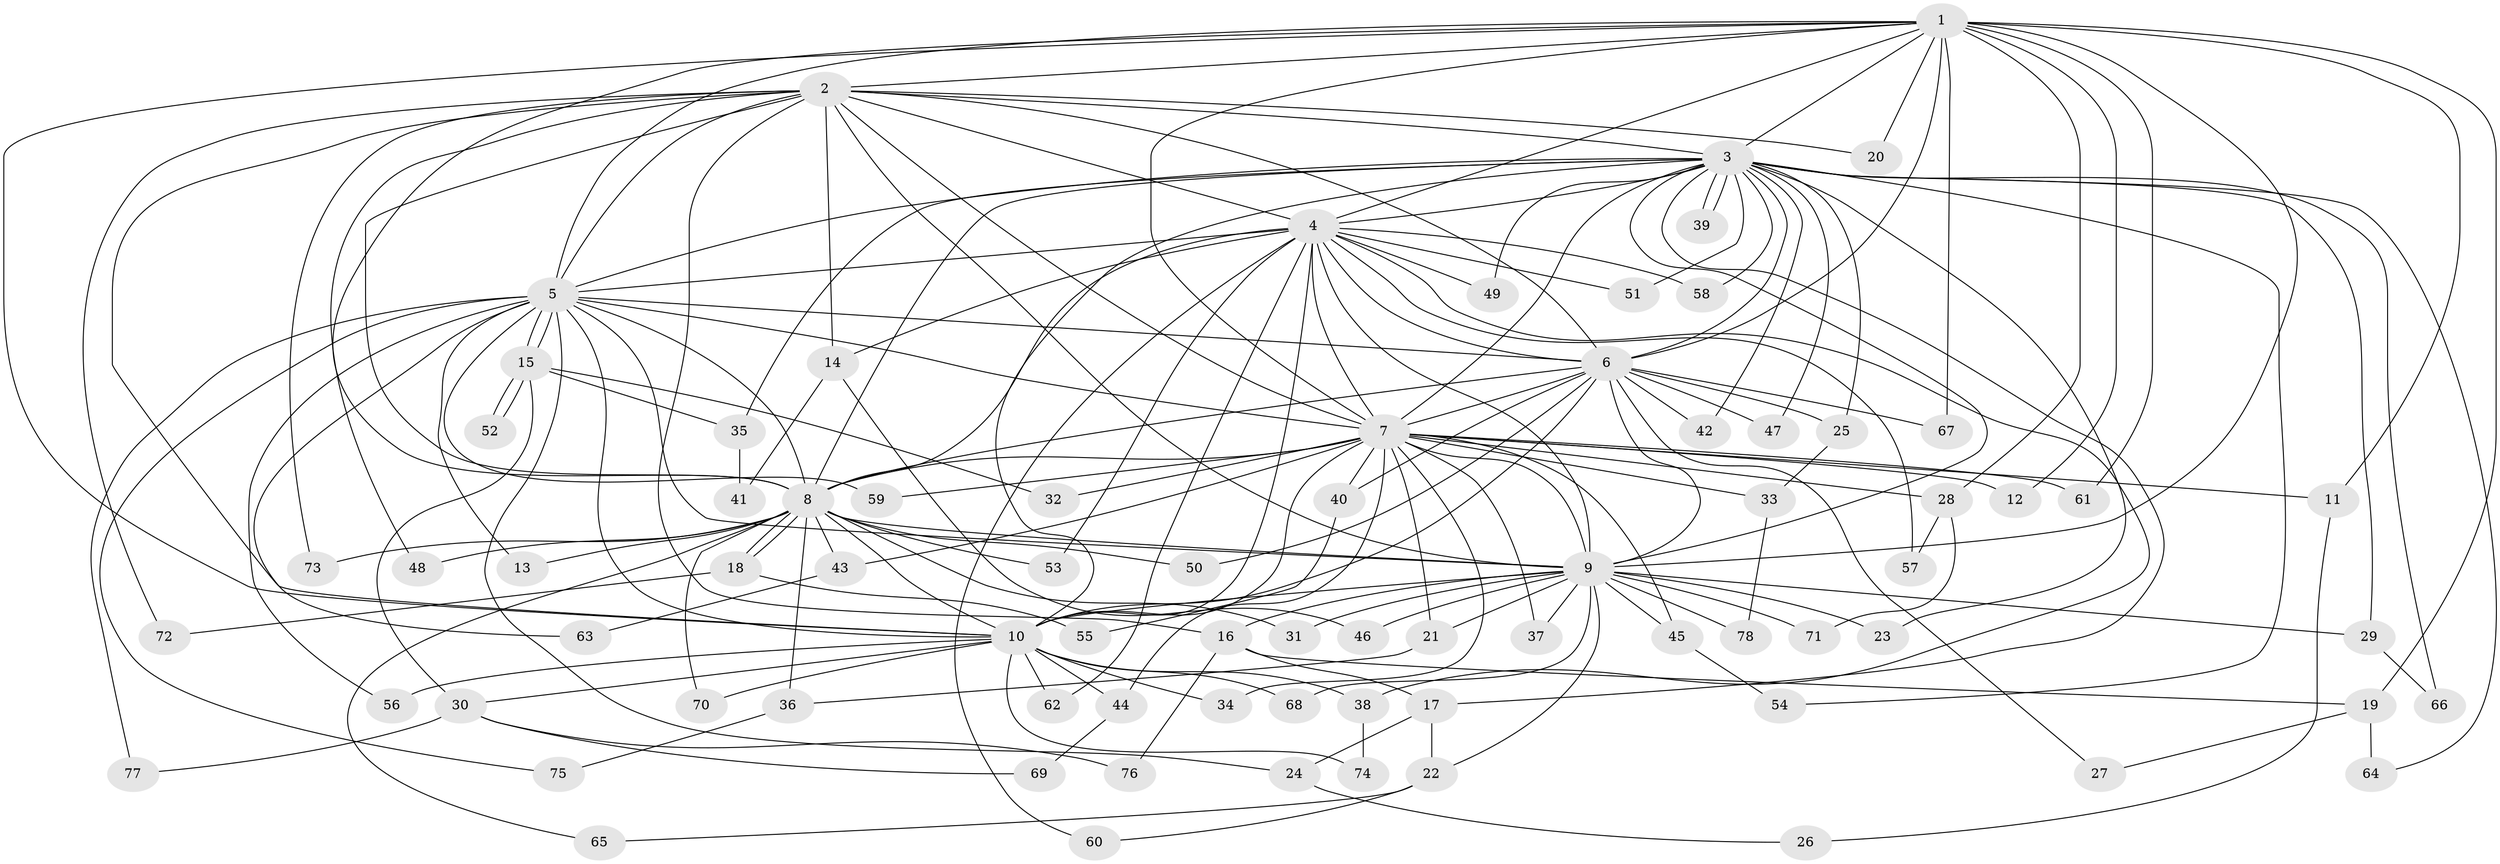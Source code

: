 // Generated by graph-tools (version 1.1) at 2025/01/03/09/25 03:01:27]
// undirected, 78 vertices, 181 edges
graph export_dot {
graph [start="1"]
  node [color=gray90,style=filled];
  1;
  2;
  3;
  4;
  5;
  6;
  7;
  8;
  9;
  10;
  11;
  12;
  13;
  14;
  15;
  16;
  17;
  18;
  19;
  20;
  21;
  22;
  23;
  24;
  25;
  26;
  27;
  28;
  29;
  30;
  31;
  32;
  33;
  34;
  35;
  36;
  37;
  38;
  39;
  40;
  41;
  42;
  43;
  44;
  45;
  46;
  47;
  48;
  49;
  50;
  51;
  52;
  53;
  54;
  55;
  56;
  57;
  58;
  59;
  60;
  61;
  62;
  63;
  64;
  65;
  66;
  67;
  68;
  69;
  70;
  71;
  72;
  73;
  74;
  75;
  76;
  77;
  78;
  1 -- 2;
  1 -- 3;
  1 -- 4;
  1 -- 5;
  1 -- 6;
  1 -- 7;
  1 -- 8;
  1 -- 9;
  1 -- 10;
  1 -- 11;
  1 -- 12;
  1 -- 19;
  1 -- 20;
  1 -- 28;
  1 -- 61;
  1 -- 67;
  2 -- 3;
  2 -- 4;
  2 -- 5;
  2 -- 6;
  2 -- 7;
  2 -- 8;
  2 -- 9;
  2 -- 10;
  2 -- 14;
  2 -- 16;
  2 -- 20;
  2 -- 48;
  2 -- 72;
  2 -- 73;
  3 -- 4;
  3 -- 5;
  3 -- 6;
  3 -- 7;
  3 -- 8;
  3 -- 9;
  3 -- 10;
  3 -- 17;
  3 -- 23;
  3 -- 25;
  3 -- 29;
  3 -- 35;
  3 -- 39;
  3 -- 39;
  3 -- 42;
  3 -- 47;
  3 -- 49;
  3 -- 51;
  3 -- 54;
  3 -- 58;
  3 -- 64;
  3 -- 66;
  4 -- 5;
  4 -- 6;
  4 -- 7;
  4 -- 8;
  4 -- 9;
  4 -- 10;
  4 -- 14;
  4 -- 38;
  4 -- 49;
  4 -- 51;
  4 -- 53;
  4 -- 57;
  4 -- 58;
  4 -- 60;
  4 -- 62;
  5 -- 6;
  5 -- 7;
  5 -- 8;
  5 -- 9;
  5 -- 10;
  5 -- 13;
  5 -- 15;
  5 -- 15;
  5 -- 24;
  5 -- 56;
  5 -- 59;
  5 -- 63;
  5 -- 75;
  5 -- 77;
  6 -- 7;
  6 -- 8;
  6 -- 9;
  6 -- 10;
  6 -- 25;
  6 -- 27;
  6 -- 40;
  6 -- 42;
  6 -- 47;
  6 -- 50;
  6 -- 67;
  7 -- 8;
  7 -- 9;
  7 -- 10;
  7 -- 11;
  7 -- 12;
  7 -- 21;
  7 -- 28;
  7 -- 32;
  7 -- 33;
  7 -- 34;
  7 -- 37;
  7 -- 40;
  7 -- 43;
  7 -- 44;
  7 -- 45;
  7 -- 59;
  7 -- 61;
  8 -- 9;
  8 -- 10;
  8 -- 13;
  8 -- 18;
  8 -- 18;
  8 -- 31;
  8 -- 36;
  8 -- 43;
  8 -- 48;
  8 -- 50;
  8 -- 53;
  8 -- 65;
  8 -- 70;
  8 -- 73;
  9 -- 10;
  9 -- 16;
  9 -- 21;
  9 -- 22;
  9 -- 23;
  9 -- 29;
  9 -- 31;
  9 -- 37;
  9 -- 45;
  9 -- 46;
  9 -- 68;
  9 -- 71;
  9 -- 78;
  10 -- 30;
  10 -- 34;
  10 -- 38;
  10 -- 44;
  10 -- 56;
  10 -- 62;
  10 -- 68;
  10 -- 70;
  10 -- 74;
  11 -- 26;
  14 -- 41;
  14 -- 46;
  15 -- 30;
  15 -- 32;
  15 -- 35;
  15 -- 52;
  15 -- 52;
  16 -- 17;
  16 -- 19;
  16 -- 76;
  17 -- 22;
  17 -- 24;
  18 -- 55;
  18 -- 72;
  19 -- 27;
  19 -- 64;
  21 -- 36;
  22 -- 60;
  22 -- 65;
  24 -- 26;
  25 -- 33;
  28 -- 57;
  28 -- 71;
  29 -- 66;
  30 -- 69;
  30 -- 76;
  30 -- 77;
  33 -- 78;
  35 -- 41;
  36 -- 75;
  38 -- 74;
  40 -- 55;
  43 -- 63;
  44 -- 69;
  45 -- 54;
}
